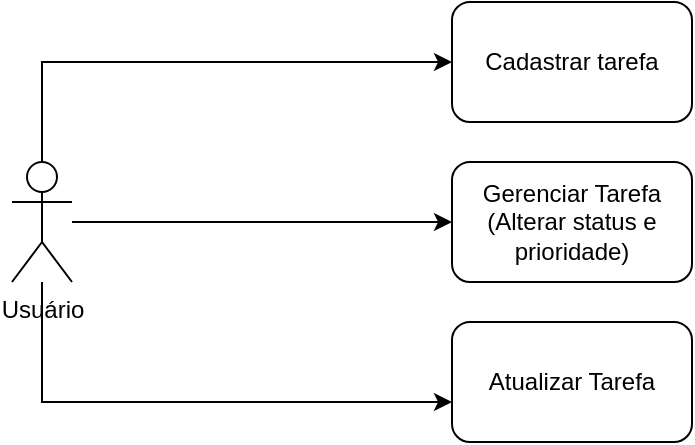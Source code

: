 <mxfile version="25.0.0">
  <diagram name="Página-1" id="mtzX65O3zEKVlkoNe_6G">
    <mxGraphModel dx="1434" dy="780" grid="1" gridSize="10" guides="1" tooltips="1" connect="1" arrows="1" fold="1" page="1" pageScale="1" pageWidth="827" pageHeight="1169" math="0" shadow="0">
      <root>
        <mxCell id="0" />
        <mxCell id="1" parent="0" />
        <mxCell id="3CRcrzJiDKFiaMOm2r3d-6" value="&lt;div&gt;&lt;br&gt;&lt;/div&gt;Cadastrar tarefa&lt;div&gt;&lt;br&gt;&lt;/div&gt;" style="rounded=1;whiteSpace=wrap;html=1;" vertex="1" parent="1">
          <mxGeometry x="450" y="120" width="120" height="60" as="geometry" />
        </mxCell>
        <mxCell id="3CRcrzJiDKFiaMOm2r3d-8" value="Gerenciar Tarefa (Alterar status e prioridade)" style="rounded=1;whiteSpace=wrap;html=1;" vertex="1" parent="1">
          <mxGeometry x="450" y="200" width="120" height="60" as="geometry" />
        </mxCell>
        <mxCell id="3CRcrzJiDKFiaMOm2r3d-18" style="edgeStyle=orthogonalEdgeStyle;rounded=0;orthogonalLoop=1;jettySize=auto;html=1;exitX=0.5;exitY=0;exitDx=0;exitDy=0;exitPerimeter=0;" edge="1" parent="1" source="3CRcrzJiDKFiaMOm2r3d-11" target="3CRcrzJiDKFiaMOm2r3d-6">
          <mxGeometry relative="1" as="geometry">
            <Array as="points">
              <mxPoint x="245" y="150" />
            </Array>
          </mxGeometry>
        </mxCell>
        <mxCell id="3CRcrzJiDKFiaMOm2r3d-20" style="edgeStyle=orthogonalEdgeStyle;rounded=0;orthogonalLoop=1;jettySize=auto;html=1;" edge="1" parent="1" source="3CRcrzJiDKFiaMOm2r3d-11" target="3CRcrzJiDKFiaMOm2r3d-8">
          <mxGeometry relative="1" as="geometry" />
        </mxCell>
        <mxCell id="3CRcrzJiDKFiaMOm2r3d-21" style="edgeStyle=orthogonalEdgeStyle;rounded=0;orthogonalLoop=1;jettySize=auto;html=1;" edge="1" parent="1" source="3CRcrzJiDKFiaMOm2r3d-11" target="3CRcrzJiDKFiaMOm2r3d-13">
          <mxGeometry relative="1" as="geometry">
            <Array as="points">
              <mxPoint x="245" y="320" />
            </Array>
          </mxGeometry>
        </mxCell>
        <mxCell id="3CRcrzJiDKFiaMOm2r3d-11" value="Usuário" style="shape=umlActor;verticalLabelPosition=bottom;verticalAlign=top;html=1;outlineConnect=0;" vertex="1" parent="1">
          <mxGeometry x="230" y="200" width="30" height="60" as="geometry" />
        </mxCell>
        <mxCell id="3CRcrzJiDKFiaMOm2r3d-13" value="&lt;div&gt;&lt;br&gt;&lt;/div&gt;Atualizar Tarefa&lt;div&gt;&lt;br&gt;&lt;/div&gt;" style="rounded=1;whiteSpace=wrap;html=1;" vertex="1" parent="1">
          <mxGeometry x="450" y="280" width="120" height="60" as="geometry" />
        </mxCell>
      </root>
    </mxGraphModel>
  </diagram>
</mxfile>

